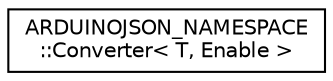 digraph "Graphical Class Hierarchy"
{
 // LATEX_PDF_SIZE
  edge [fontname="Helvetica",fontsize="10",labelfontname="Helvetica",labelfontsize="10"];
  node [fontname="Helvetica",fontsize="10",shape=record];
  rankdir="LR";
  Node0 [label="ARDUINOJSON_NAMESPACE\l::Converter\< T, Enable \>",height=0.2,width=0.4,color="black", fillcolor="white", style="filled",URL="$structARDUINOJSON__NAMESPACE_1_1Converter.html",tooltip=" "];
}
